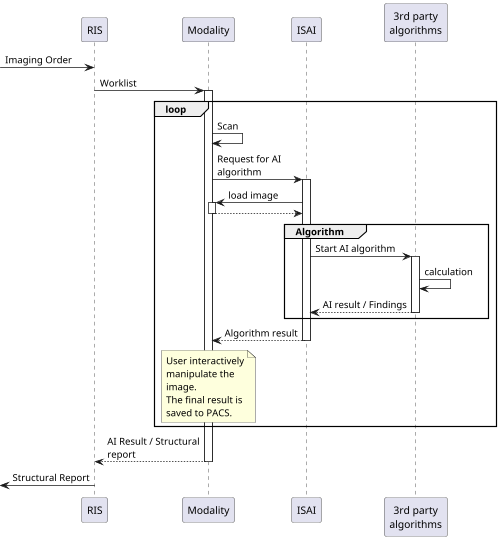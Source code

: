 @startuml
skinparam maxMessageSize 150
scale 500 width

participant "RIS" as R
participant "Modality" as M
participant "ISAI" as I
participant "3rd party\nalgorithms" as S

 -> R : Imaging Order
R -> M++: Worklist
loop
M -> M: Scan
M -> I++: Request for AI algorithm
I -> M++: load image
return
group Algorithm
I -> S ++: Start AI algorithm
S -> S: calculation
return AI result / Findings
end
return Algorithm result
note over M
User interactively
manipulate the
image.
The final result is
saved to PACS.
end note
end
return AI Result / Structural report
 <- R: Structural Report

@enduml
